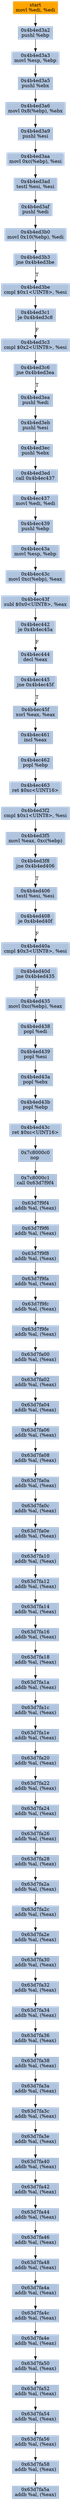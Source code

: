 digraph G {
node[shape=rectangle,style=filled,fillcolor=lightsteelblue,color=lightsteelblue]
bgcolor="transparent"
a0x4b4ed3a0movl_edi_edi[label="start\nmovl %edi, %edi",color="lightgrey",fillcolor="orange"];
a0x4b4ed3a2pushl_ebp[label="0x4b4ed3a2\npushl %ebp"];
a0x4b4ed3a3movl_esp_ebp[label="0x4b4ed3a3\nmovl %esp, %ebp"];
a0x4b4ed3a5pushl_ebx[label="0x4b4ed3a5\npushl %ebx"];
a0x4b4ed3a6movl_0x8ebp__ebx[label="0x4b4ed3a6\nmovl 0x8(%ebp), %ebx"];
a0x4b4ed3a9pushl_esi[label="0x4b4ed3a9\npushl %esi"];
a0x4b4ed3aamovl_0xcebp__esi[label="0x4b4ed3aa\nmovl 0xc(%ebp), %esi"];
a0x4b4ed3adtestl_esi_esi[label="0x4b4ed3ad\ntestl %esi, %esi"];
a0x4b4ed3afpushl_edi[label="0x4b4ed3af\npushl %edi"];
a0x4b4ed3b0movl_0x10ebp__edi[label="0x4b4ed3b0\nmovl 0x10(%ebp), %edi"];
a0x4b4ed3b3jne_0x4b4ed3be[label="0x4b4ed3b3\njne 0x4b4ed3be"];
a0x4b4ed3becmpl_0x1UINT8_esi[label="0x4b4ed3be\ncmpl $0x1<UINT8>, %esi"];
a0x4b4ed3c1je_0x4b4ed3c8[label="0x4b4ed3c1\nje 0x4b4ed3c8"];
a0x4b4ed3c3cmpl_0x2UINT8_esi[label="0x4b4ed3c3\ncmpl $0x2<UINT8>, %esi"];
a0x4b4ed3c6jne_0x4b4ed3ea[label="0x4b4ed3c6\njne 0x4b4ed3ea"];
a0x4b4ed3eapushl_edi[label="0x4b4ed3ea\npushl %edi"];
a0x4b4ed3ebpushl_esi[label="0x4b4ed3eb\npushl %esi"];
a0x4b4ed3ecpushl_ebx[label="0x4b4ed3ec\npushl %ebx"];
a0x4b4ed3edcall_0x4b4ec437[label="0x4b4ed3ed\ncall 0x4b4ec437"];
a0x4b4ec437movl_edi_edi[label="0x4b4ec437\nmovl %edi, %edi"];
a0x4b4ec439pushl_ebp[label="0x4b4ec439\npushl %ebp"];
a0x4b4ec43amovl_esp_ebp[label="0x4b4ec43a\nmovl %esp, %ebp"];
a0x4b4ec43cmovl_0xcebp__eax[label="0x4b4ec43c\nmovl 0xc(%ebp), %eax"];
a0x4b4ec43fsubl_0x0UINT8_eax[label="0x4b4ec43f\nsubl $0x0<UINT8>, %eax"];
a0x4b4ec442je_0x4b4ec45a[label="0x4b4ec442\nje 0x4b4ec45a"];
a0x4b4ec444decl_eax[label="0x4b4ec444\ndecl %eax"];
a0x4b4ec445jne_0x4b4ec45f[label="0x4b4ec445\njne 0x4b4ec45f"];
a0x4b4ec45fxorl_eax_eax[label="0x4b4ec45f\nxorl %eax, %eax"];
a0x4b4ec461incl_eax[label="0x4b4ec461\nincl %eax"];
a0x4b4ec462popl_ebp[label="0x4b4ec462\npopl %ebp"];
a0x4b4ec463ret_0xcUINT16[label="0x4b4ec463\nret $0xc<UINT16>"];
a0x4b4ed3f2cmpl_0x1UINT8_esi[label="0x4b4ed3f2\ncmpl $0x1<UINT8>, %esi"];
a0x4b4ed3f5movl_eax_0xcebp_[label="0x4b4ed3f5\nmovl %eax, 0xc(%ebp)"];
a0x4b4ed3f8jne_0x4b4ed406[label="0x4b4ed3f8\njne 0x4b4ed406"];
a0x4b4ed406testl_esi_esi[label="0x4b4ed406\ntestl %esi, %esi"];
a0x4b4ed408je_0x4b4ed40f[label="0x4b4ed408\nje 0x4b4ed40f"];
a0x4b4ed40acmpl_0x3UINT8_esi[label="0x4b4ed40a\ncmpl $0x3<UINT8>, %esi"];
a0x4b4ed40djne_0x4b4ed435[label="0x4b4ed40d\njne 0x4b4ed435"];
a0x4b4ed435movl_0xcebp__eax[label="0x4b4ed435\nmovl 0xc(%ebp), %eax"];
a0x4b4ed438popl_edi[label="0x4b4ed438\npopl %edi"];
a0x4b4ed439popl_esi[label="0x4b4ed439\npopl %esi"];
a0x4b4ed43apopl_ebx[label="0x4b4ed43a\npopl %ebx"];
a0x4b4ed43bpopl_ebp[label="0x4b4ed43b\npopl %ebp"];
a0x4b4ed43cret_0xcUINT16[label="0x4b4ed43c\nret $0xc<UINT16>"];
a0x7c8000c0nop_[label="0x7c8000c0\nnop "];
a0x7c8000c1call_0x63d7f9f4[label="0x7c8000c1\ncall 0x63d7f9f4"];
a0x63d7f9f4addb_al_eax_[label="0x63d7f9f4\naddb %al, (%eax)"];
a0x63d7f9f6addb_al_eax_[label="0x63d7f9f6\naddb %al, (%eax)"];
a0x63d7f9f8addb_al_eax_[label="0x63d7f9f8\naddb %al, (%eax)"];
a0x63d7f9faaddb_al_eax_[label="0x63d7f9fa\naddb %al, (%eax)"];
a0x63d7f9fcaddb_al_eax_[label="0x63d7f9fc\naddb %al, (%eax)"];
a0x63d7f9feaddb_al_eax_[label="0x63d7f9fe\naddb %al, (%eax)"];
a0x63d7fa00addb_al_eax_[label="0x63d7fa00\naddb %al, (%eax)"];
a0x63d7fa02addb_al_eax_[label="0x63d7fa02\naddb %al, (%eax)"];
a0x63d7fa04addb_al_eax_[label="0x63d7fa04\naddb %al, (%eax)"];
a0x63d7fa06addb_al_eax_[label="0x63d7fa06\naddb %al, (%eax)"];
a0x63d7fa08addb_al_eax_[label="0x63d7fa08\naddb %al, (%eax)"];
a0x63d7fa0aaddb_al_eax_[label="0x63d7fa0a\naddb %al, (%eax)"];
a0x63d7fa0caddb_al_eax_[label="0x63d7fa0c\naddb %al, (%eax)"];
a0x63d7fa0eaddb_al_eax_[label="0x63d7fa0e\naddb %al, (%eax)"];
a0x63d7fa10addb_al_eax_[label="0x63d7fa10\naddb %al, (%eax)"];
a0x63d7fa12addb_al_eax_[label="0x63d7fa12\naddb %al, (%eax)"];
a0x63d7fa14addb_al_eax_[label="0x63d7fa14\naddb %al, (%eax)"];
a0x63d7fa16addb_al_eax_[label="0x63d7fa16\naddb %al, (%eax)"];
a0x63d7fa18addb_al_eax_[label="0x63d7fa18\naddb %al, (%eax)"];
a0x63d7fa1aaddb_al_eax_[label="0x63d7fa1a\naddb %al, (%eax)"];
a0x63d7fa1caddb_al_eax_[label="0x63d7fa1c\naddb %al, (%eax)"];
a0x63d7fa1eaddb_al_eax_[label="0x63d7fa1e\naddb %al, (%eax)"];
a0x63d7fa20addb_al_eax_[label="0x63d7fa20\naddb %al, (%eax)"];
a0x63d7fa22addb_al_eax_[label="0x63d7fa22\naddb %al, (%eax)"];
a0x63d7fa24addb_al_eax_[label="0x63d7fa24\naddb %al, (%eax)"];
a0x63d7fa26addb_al_eax_[label="0x63d7fa26\naddb %al, (%eax)"];
a0x63d7fa28addb_al_eax_[label="0x63d7fa28\naddb %al, (%eax)"];
a0x63d7fa2aaddb_al_eax_[label="0x63d7fa2a\naddb %al, (%eax)"];
a0x63d7fa2caddb_al_eax_[label="0x63d7fa2c\naddb %al, (%eax)"];
a0x63d7fa2eaddb_al_eax_[label="0x63d7fa2e\naddb %al, (%eax)"];
a0x63d7fa30addb_al_eax_[label="0x63d7fa30\naddb %al, (%eax)"];
a0x63d7fa32addb_al_eax_[label="0x63d7fa32\naddb %al, (%eax)"];
a0x63d7fa34addb_al_eax_[label="0x63d7fa34\naddb %al, (%eax)"];
a0x63d7fa36addb_al_eax_[label="0x63d7fa36\naddb %al, (%eax)"];
a0x63d7fa38addb_al_eax_[label="0x63d7fa38\naddb %al, (%eax)"];
a0x63d7fa3aaddb_al_eax_[label="0x63d7fa3a\naddb %al, (%eax)"];
a0x63d7fa3caddb_al_eax_[label="0x63d7fa3c\naddb %al, (%eax)"];
a0x63d7fa3eaddb_al_eax_[label="0x63d7fa3e\naddb %al, (%eax)"];
a0x63d7fa40addb_al_eax_[label="0x63d7fa40\naddb %al, (%eax)"];
a0x63d7fa42addb_al_eax_[label="0x63d7fa42\naddb %al, (%eax)"];
a0x63d7fa44addb_al_eax_[label="0x63d7fa44\naddb %al, (%eax)"];
a0x63d7fa46addb_al_eax_[label="0x63d7fa46\naddb %al, (%eax)"];
a0x63d7fa48addb_al_eax_[label="0x63d7fa48\naddb %al, (%eax)"];
a0x63d7fa4aaddb_al_eax_[label="0x63d7fa4a\naddb %al, (%eax)"];
a0x63d7fa4caddb_al_eax_[label="0x63d7fa4c\naddb %al, (%eax)"];
a0x63d7fa4eaddb_al_eax_[label="0x63d7fa4e\naddb %al, (%eax)"];
a0x63d7fa50addb_al_eax_[label="0x63d7fa50\naddb %al, (%eax)"];
a0x63d7fa52addb_al_eax_[label="0x63d7fa52\naddb %al, (%eax)"];
a0x63d7fa54addb_al_eax_[label="0x63d7fa54\naddb %al, (%eax)"];
a0x63d7fa56addb_al_eax_[label="0x63d7fa56\naddb %al, (%eax)"];
a0x63d7fa58addb_al_eax_[label="0x63d7fa58\naddb %al, (%eax)"];
a0x63d7fa5aaddb_al_eax_[label="0x63d7fa5a\naddb %al, (%eax)"];
a0x4b4ed3a0movl_edi_edi -> a0x4b4ed3a2pushl_ebp [color="#000000"];
a0x4b4ed3a2pushl_ebp -> a0x4b4ed3a3movl_esp_ebp [color="#000000"];
a0x4b4ed3a3movl_esp_ebp -> a0x4b4ed3a5pushl_ebx [color="#000000"];
a0x4b4ed3a5pushl_ebx -> a0x4b4ed3a6movl_0x8ebp__ebx [color="#000000"];
a0x4b4ed3a6movl_0x8ebp__ebx -> a0x4b4ed3a9pushl_esi [color="#000000"];
a0x4b4ed3a9pushl_esi -> a0x4b4ed3aamovl_0xcebp__esi [color="#000000"];
a0x4b4ed3aamovl_0xcebp__esi -> a0x4b4ed3adtestl_esi_esi [color="#000000"];
a0x4b4ed3adtestl_esi_esi -> a0x4b4ed3afpushl_edi [color="#000000"];
a0x4b4ed3afpushl_edi -> a0x4b4ed3b0movl_0x10ebp__edi [color="#000000"];
a0x4b4ed3b0movl_0x10ebp__edi -> a0x4b4ed3b3jne_0x4b4ed3be [color="#000000"];
a0x4b4ed3b3jne_0x4b4ed3be -> a0x4b4ed3becmpl_0x1UINT8_esi [color="#000000",label="T"];
a0x4b4ed3becmpl_0x1UINT8_esi -> a0x4b4ed3c1je_0x4b4ed3c8 [color="#000000"];
a0x4b4ed3c1je_0x4b4ed3c8 -> a0x4b4ed3c3cmpl_0x2UINT8_esi [color="#000000",label="F"];
a0x4b4ed3c3cmpl_0x2UINT8_esi -> a0x4b4ed3c6jne_0x4b4ed3ea [color="#000000"];
a0x4b4ed3c6jne_0x4b4ed3ea -> a0x4b4ed3eapushl_edi [color="#000000",label="T"];
a0x4b4ed3eapushl_edi -> a0x4b4ed3ebpushl_esi [color="#000000"];
a0x4b4ed3ebpushl_esi -> a0x4b4ed3ecpushl_ebx [color="#000000"];
a0x4b4ed3ecpushl_ebx -> a0x4b4ed3edcall_0x4b4ec437 [color="#000000"];
a0x4b4ed3edcall_0x4b4ec437 -> a0x4b4ec437movl_edi_edi [color="#000000"];
a0x4b4ec437movl_edi_edi -> a0x4b4ec439pushl_ebp [color="#000000"];
a0x4b4ec439pushl_ebp -> a0x4b4ec43amovl_esp_ebp [color="#000000"];
a0x4b4ec43amovl_esp_ebp -> a0x4b4ec43cmovl_0xcebp__eax [color="#000000"];
a0x4b4ec43cmovl_0xcebp__eax -> a0x4b4ec43fsubl_0x0UINT8_eax [color="#000000"];
a0x4b4ec43fsubl_0x0UINT8_eax -> a0x4b4ec442je_0x4b4ec45a [color="#000000"];
a0x4b4ec442je_0x4b4ec45a -> a0x4b4ec444decl_eax [color="#000000",label="F"];
a0x4b4ec444decl_eax -> a0x4b4ec445jne_0x4b4ec45f [color="#000000"];
a0x4b4ec445jne_0x4b4ec45f -> a0x4b4ec45fxorl_eax_eax [color="#000000",label="T"];
a0x4b4ec45fxorl_eax_eax -> a0x4b4ec461incl_eax [color="#000000"];
a0x4b4ec461incl_eax -> a0x4b4ec462popl_ebp [color="#000000"];
a0x4b4ec462popl_ebp -> a0x4b4ec463ret_0xcUINT16 [color="#000000"];
a0x4b4ec463ret_0xcUINT16 -> a0x4b4ed3f2cmpl_0x1UINT8_esi [color="#000000"];
a0x4b4ed3f2cmpl_0x1UINT8_esi -> a0x4b4ed3f5movl_eax_0xcebp_ [color="#000000"];
a0x4b4ed3f5movl_eax_0xcebp_ -> a0x4b4ed3f8jne_0x4b4ed406 [color="#000000"];
a0x4b4ed3f8jne_0x4b4ed406 -> a0x4b4ed406testl_esi_esi [color="#000000",label="T"];
a0x4b4ed406testl_esi_esi -> a0x4b4ed408je_0x4b4ed40f [color="#000000"];
a0x4b4ed408je_0x4b4ed40f -> a0x4b4ed40acmpl_0x3UINT8_esi [color="#000000",label="F"];
a0x4b4ed40acmpl_0x3UINT8_esi -> a0x4b4ed40djne_0x4b4ed435 [color="#000000"];
a0x4b4ed40djne_0x4b4ed435 -> a0x4b4ed435movl_0xcebp__eax [color="#000000",label="T"];
a0x4b4ed435movl_0xcebp__eax -> a0x4b4ed438popl_edi [color="#000000"];
a0x4b4ed438popl_edi -> a0x4b4ed439popl_esi [color="#000000"];
a0x4b4ed439popl_esi -> a0x4b4ed43apopl_ebx [color="#000000"];
a0x4b4ed43apopl_ebx -> a0x4b4ed43bpopl_ebp [color="#000000"];
a0x4b4ed43bpopl_ebp -> a0x4b4ed43cret_0xcUINT16 [color="#000000"];
a0x4b4ed43cret_0xcUINT16 -> a0x7c8000c0nop_ [color="#000000"];
a0x7c8000c0nop_ -> a0x7c8000c1call_0x63d7f9f4 [color="#000000"];
a0x7c8000c1call_0x63d7f9f4 -> a0x63d7f9f4addb_al_eax_ [color="#000000"];
a0x63d7f9f4addb_al_eax_ -> a0x63d7f9f6addb_al_eax_ [color="#000000"];
a0x63d7f9f6addb_al_eax_ -> a0x63d7f9f8addb_al_eax_ [color="#000000"];
a0x63d7f9f8addb_al_eax_ -> a0x63d7f9faaddb_al_eax_ [color="#000000"];
a0x63d7f9faaddb_al_eax_ -> a0x63d7f9fcaddb_al_eax_ [color="#000000"];
a0x63d7f9fcaddb_al_eax_ -> a0x63d7f9feaddb_al_eax_ [color="#000000"];
a0x63d7f9feaddb_al_eax_ -> a0x63d7fa00addb_al_eax_ [color="#000000"];
a0x63d7fa00addb_al_eax_ -> a0x63d7fa02addb_al_eax_ [color="#000000"];
a0x63d7fa02addb_al_eax_ -> a0x63d7fa04addb_al_eax_ [color="#000000"];
a0x63d7fa04addb_al_eax_ -> a0x63d7fa06addb_al_eax_ [color="#000000"];
a0x63d7fa06addb_al_eax_ -> a0x63d7fa08addb_al_eax_ [color="#000000"];
a0x63d7fa08addb_al_eax_ -> a0x63d7fa0aaddb_al_eax_ [color="#000000"];
a0x63d7fa0aaddb_al_eax_ -> a0x63d7fa0caddb_al_eax_ [color="#000000"];
a0x63d7fa0caddb_al_eax_ -> a0x63d7fa0eaddb_al_eax_ [color="#000000"];
a0x63d7fa0eaddb_al_eax_ -> a0x63d7fa10addb_al_eax_ [color="#000000"];
a0x63d7fa10addb_al_eax_ -> a0x63d7fa12addb_al_eax_ [color="#000000"];
a0x63d7fa12addb_al_eax_ -> a0x63d7fa14addb_al_eax_ [color="#000000"];
a0x63d7fa14addb_al_eax_ -> a0x63d7fa16addb_al_eax_ [color="#000000"];
a0x63d7fa16addb_al_eax_ -> a0x63d7fa18addb_al_eax_ [color="#000000"];
a0x63d7fa18addb_al_eax_ -> a0x63d7fa1aaddb_al_eax_ [color="#000000"];
a0x63d7fa1aaddb_al_eax_ -> a0x63d7fa1caddb_al_eax_ [color="#000000"];
a0x63d7fa1caddb_al_eax_ -> a0x63d7fa1eaddb_al_eax_ [color="#000000"];
a0x63d7fa1eaddb_al_eax_ -> a0x63d7fa20addb_al_eax_ [color="#000000"];
a0x63d7fa20addb_al_eax_ -> a0x63d7fa22addb_al_eax_ [color="#000000"];
a0x63d7fa22addb_al_eax_ -> a0x63d7fa24addb_al_eax_ [color="#000000"];
a0x63d7fa24addb_al_eax_ -> a0x63d7fa26addb_al_eax_ [color="#000000"];
a0x63d7fa26addb_al_eax_ -> a0x63d7fa28addb_al_eax_ [color="#000000"];
a0x63d7fa28addb_al_eax_ -> a0x63d7fa2aaddb_al_eax_ [color="#000000"];
a0x63d7fa2aaddb_al_eax_ -> a0x63d7fa2caddb_al_eax_ [color="#000000"];
a0x63d7fa2caddb_al_eax_ -> a0x63d7fa2eaddb_al_eax_ [color="#000000"];
a0x63d7fa2eaddb_al_eax_ -> a0x63d7fa30addb_al_eax_ [color="#000000"];
a0x63d7fa30addb_al_eax_ -> a0x63d7fa32addb_al_eax_ [color="#000000"];
a0x63d7fa32addb_al_eax_ -> a0x63d7fa34addb_al_eax_ [color="#000000"];
a0x63d7fa34addb_al_eax_ -> a0x63d7fa36addb_al_eax_ [color="#000000"];
a0x63d7fa36addb_al_eax_ -> a0x63d7fa38addb_al_eax_ [color="#000000"];
a0x63d7fa38addb_al_eax_ -> a0x63d7fa3aaddb_al_eax_ [color="#000000"];
a0x63d7fa3aaddb_al_eax_ -> a0x63d7fa3caddb_al_eax_ [color="#000000"];
a0x63d7fa3caddb_al_eax_ -> a0x63d7fa3eaddb_al_eax_ [color="#000000"];
a0x63d7fa3eaddb_al_eax_ -> a0x63d7fa40addb_al_eax_ [color="#000000"];
a0x63d7fa40addb_al_eax_ -> a0x63d7fa42addb_al_eax_ [color="#000000"];
a0x63d7fa42addb_al_eax_ -> a0x63d7fa44addb_al_eax_ [color="#000000"];
a0x63d7fa44addb_al_eax_ -> a0x63d7fa46addb_al_eax_ [color="#000000"];
a0x63d7fa46addb_al_eax_ -> a0x63d7fa48addb_al_eax_ [color="#000000"];
a0x63d7fa48addb_al_eax_ -> a0x63d7fa4aaddb_al_eax_ [color="#000000"];
a0x63d7fa4aaddb_al_eax_ -> a0x63d7fa4caddb_al_eax_ [color="#000000"];
a0x63d7fa4caddb_al_eax_ -> a0x63d7fa4eaddb_al_eax_ [color="#000000"];
a0x63d7fa4eaddb_al_eax_ -> a0x63d7fa50addb_al_eax_ [color="#000000"];
a0x63d7fa50addb_al_eax_ -> a0x63d7fa52addb_al_eax_ [color="#000000"];
a0x63d7fa52addb_al_eax_ -> a0x63d7fa54addb_al_eax_ [color="#000000"];
a0x63d7fa54addb_al_eax_ -> a0x63d7fa56addb_al_eax_ [color="#000000"];
a0x63d7fa56addb_al_eax_ -> a0x63d7fa58addb_al_eax_ [color="#000000"];
a0x63d7fa58addb_al_eax_ -> a0x63d7fa5aaddb_al_eax_ [color="#000000"];
}
